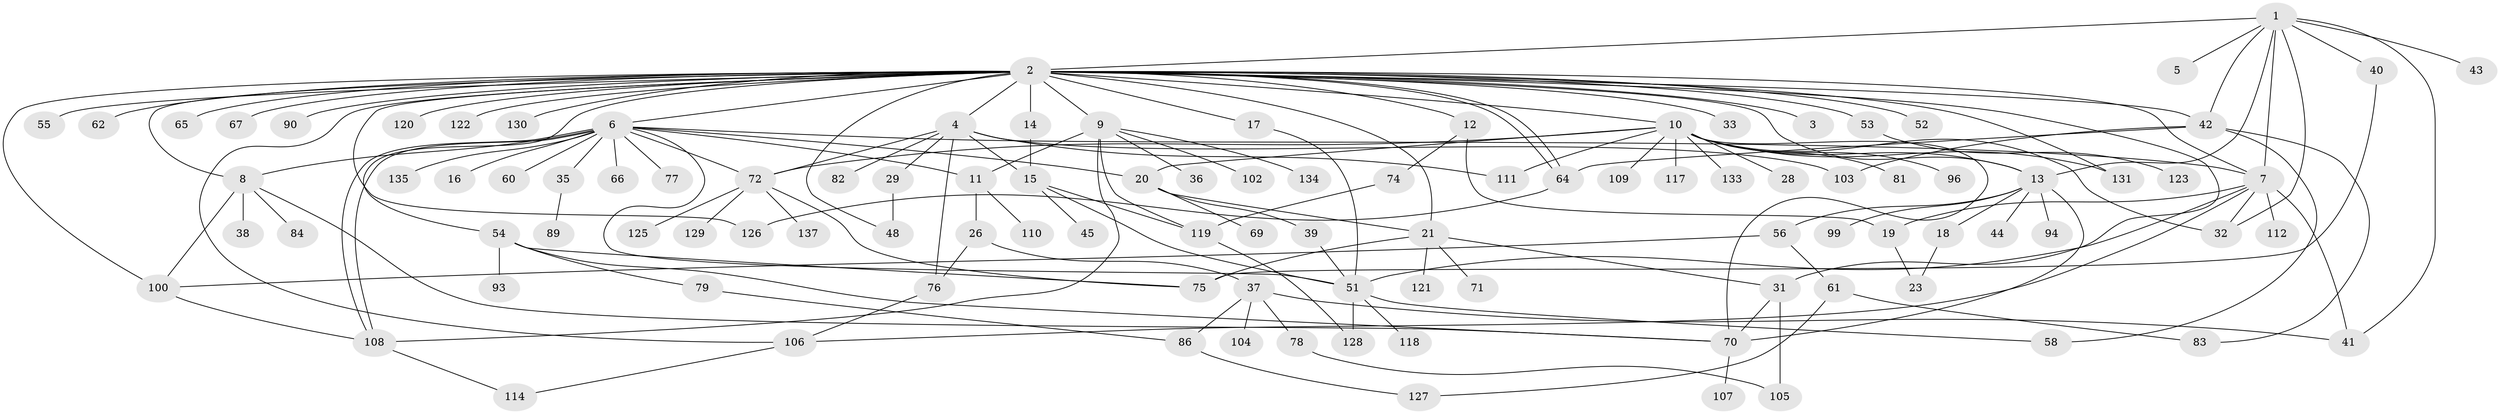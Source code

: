 // original degree distribution, {6: 0.028985507246376812, 36: 0.007246376811594203, 1: 0.41304347826086957, 9: 0.014492753623188406, 16: 0.007246376811594203, 8: 0.014492753623188406, 4: 0.07971014492753623, 10: 0.007246376811594203, 2: 0.2463768115942029, 3: 0.10869565217391304, 5: 0.06521739130434782, 7: 0.007246376811594203}
// Generated by graph-tools (version 1.1) at 2025/11/02/27/25 16:11:09]
// undirected, 106 vertices, 159 edges
graph export_dot {
graph [start="1"]
  node [color=gray90,style=filled];
  1 [super="+46"];
  2 [super="+50"];
  3;
  4 [super="+73"];
  5;
  6 [super="+124"];
  7 [super="+24"];
  8 [super="+34"];
  9 [super="+47"];
  10 [super="+92"];
  11;
  12 [super="+95"];
  13 [super="+22"];
  14;
  15 [super="+97"];
  16;
  17 [super="+80"];
  18 [super="+25"];
  19 [super="+30"];
  20 [super="+136"];
  21 [super="+27"];
  23;
  26;
  28;
  29;
  31;
  32;
  33;
  35;
  36;
  37 [super="+59"];
  38;
  39;
  40 [super="+49"];
  41 [super="+57"];
  42 [super="+115"];
  43;
  44;
  45;
  48;
  51 [super="+87"];
  52;
  53;
  54 [super="+63"];
  55;
  56 [super="+91"];
  58;
  60;
  61;
  62;
  64 [super="+68"];
  65;
  66;
  67;
  69;
  70 [super="+85"];
  71;
  72 [super="+116"];
  74;
  75 [super="+88"];
  76;
  77;
  78;
  79;
  81 [super="+101"];
  82;
  83;
  84;
  86;
  89;
  90;
  93;
  94;
  96 [super="+98"];
  99;
  100;
  102;
  103;
  104;
  105;
  106 [super="+113"];
  107;
  108;
  109;
  110;
  111;
  112;
  114 [super="+132"];
  117;
  118;
  119;
  120;
  121;
  122;
  123;
  125;
  126;
  127;
  128;
  129 [super="+138"];
  130;
  131;
  133;
  134;
  135;
  137;
  1 -- 2;
  1 -- 5;
  1 -- 40;
  1 -- 43;
  1 -- 42;
  1 -- 32;
  1 -- 7;
  1 -- 41;
  1 -- 13;
  2 -- 3;
  2 -- 4;
  2 -- 6;
  2 -- 8;
  2 -- 9;
  2 -- 10;
  2 -- 12;
  2 -- 13;
  2 -- 14;
  2 -- 17;
  2 -- 31;
  2 -- 33;
  2 -- 42;
  2 -- 48;
  2 -- 52;
  2 -- 53;
  2 -- 54 [weight=2];
  2 -- 55;
  2 -- 62;
  2 -- 64;
  2 -- 64;
  2 -- 65;
  2 -- 67;
  2 -- 90;
  2 -- 100;
  2 -- 106;
  2 -- 120;
  2 -- 122;
  2 -- 126;
  2 -- 130;
  2 -- 131;
  2 -- 21;
  2 -- 7;
  4 -- 15;
  4 -- 29;
  4 -- 72;
  4 -- 76;
  4 -- 82;
  4 -- 103;
  4 -- 111;
  6 -- 7;
  6 -- 8 [weight=2];
  6 -- 16;
  6 -- 20;
  6 -- 35;
  6 -- 51;
  6 -- 60;
  6 -- 66;
  6 -- 72;
  6 -- 77;
  6 -- 108;
  6 -- 108;
  6 -- 135;
  6 -- 11;
  7 -- 19;
  7 -- 32;
  7 -- 41;
  7 -- 112;
  7 -- 51;
  7 -- 106;
  8 -- 70;
  8 -- 100;
  8 -- 84;
  8 -- 38;
  9 -- 11;
  9 -- 36;
  9 -- 102;
  9 -- 108;
  9 -- 119;
  9 -- 134;
  10 -- 13;
  10 -- 28;
  10 -- 81;
  10 -- 96;
  10 -- 111;
  10 -- 131;
  10 -- 32;
  10 -- 117;
  10 -- 133;
  10 -- 109;
  10 -- 72;
  10 -- 20;
  10 -- 70;
  11 -- 26;
  11 -- 110;
  12 -- 74;
  12 -- 19;
  13 -- 18;
  13 -- 44;
  13 -- 56;
  13 -- 94;
  13 -- 99;
  13 -- 70;
  14 -- 15;
  15 -- 45;
  15 -- 119;
  15 -- 51;
  17 -- 51;
  18 -- 23;
  19 -- 23;
  20 -- 21;
  20 -- 39;
  20 -- 69;
  21 -- 71;
  21 -- 75;
  21 -- 121;
  21 -- 31;
  26 -- 37;
  26 -- 76;
  29 -- 48;
  31 -- 105;
  31 -- 70;
  35 -- 89;
  37 -- 86;
  37 -- 104;
  37 -- 41;
  37 -- 78;
  39 -- 51;
  40 -- 75;
  42 -- 58;
  42 -- 64;
  42 -- 83;
  42 -- 103;
  51 -- 58;
  51 -- 128;
  51 -- 118;
  53 -- 123;
  54 -- 70;
  54 -- 75;
  54 -- 79;
  54 -- 93;
  56 -- 61;
  56 -- 100;
  61 -- 83;
  61 -- 127;
  64 -- 126;
  70 -- 107;
  72 -- 75;
  72 -- 129;
  72 -- 137;
  72 -- 125;
  74 -- 119;
  76 -- 106;
  78 -- 105;
  79 -- 86;
  86 -- 127;
  100 -- 108;
  106 -- 114;
  108 -- 114;
  119 -- 128;
}
